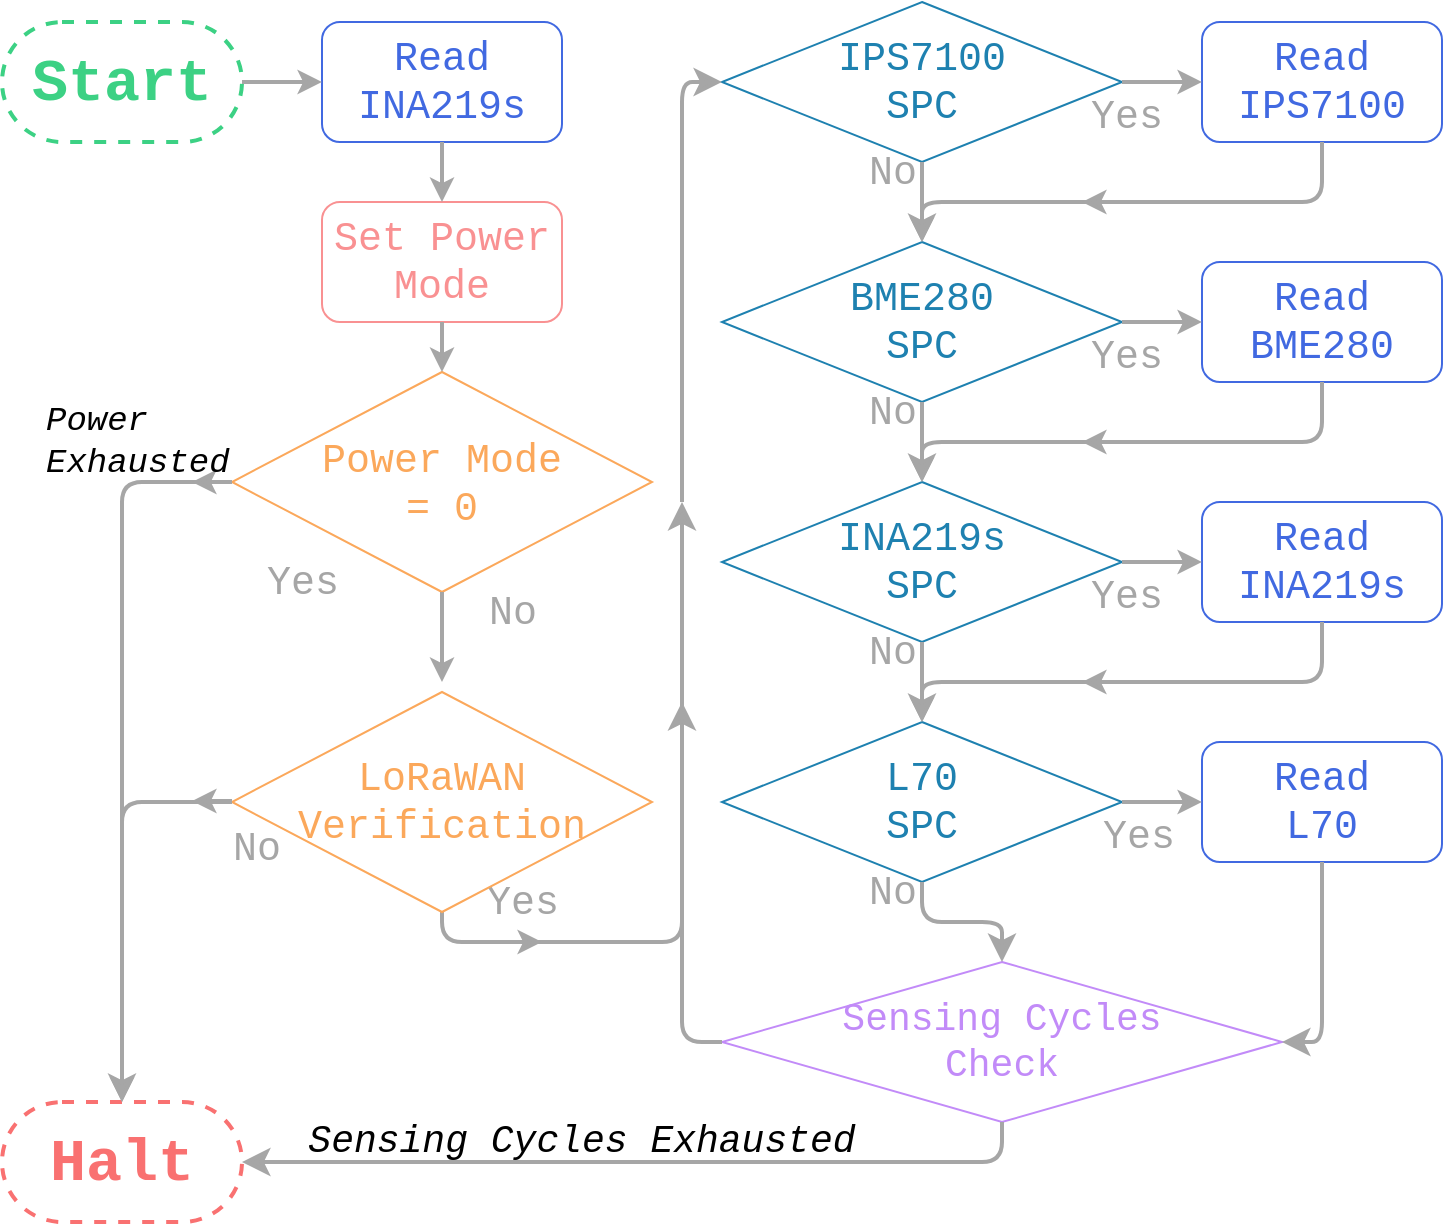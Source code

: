<mxfile version="26.0.8">
  <diagram name="Page-1" id="m-hdq2T-ttEnODXYo0wn">
    <mxGraphModel dx="1807" dy="1121" grid="1" gridSize="10" guides="1" tooltips="1" connect="1" arrows="1" fold="1" page="1" pageScale="1" pageWidth="1169" pageHeight="827" math="0" shadow="0">
      <root>
        <mxCell id="0" />
        <mxCell id="1" parent="0" />
        <mxCell id="Z7rAsoOcoWFiMxSJse_U-8" value="&lt;font face=&quot;Courier New&quot; style=&quot;font-size: 20px;&quot;&gt;No&lt;/font&gt;" style="edgeLabel;html=1;align=center;verticalAlign=middle;resizable=0;points=[];fontColor=#A6A6A6;" parent="1" vertex="1" connectable="0">
          <mxGeometry x="270" y="340.002" as="geometry">
            <mxPoint x="5" y="5" as="offset" />
          </mxGeometry>
        </mxCell>
        <mxCell id="Z7rAsoOcoWFiMxSJse_U-3" value="&lt;font face=&quot;Courier New&quot; style=&quot;font-size: 20px;&quot;&gt;No&lt;/font&gt;" style="edgeLabel;html=1;align=center;verticalAlign=middle;resizable=0;points=[];fontColor=#A6A6A6;" parent="1" vertex="1" connectable="0">
          <mxGeometry x="460" y="120.002" as="geometry">
            <mxPoint x="5" y="5" as="offset" />
          </mxGeometry>
        </mxCell>
        <mxCell id="Z7rAsoOcoWFiMxSJse_U-2" value="&lt;font face=&quot;Courier New&quot; style=&quot;font-size: 20px;&quot;&gt;No&lt;/font&gt;" style="edgeLabel;html=1;align=center;verticalAlign=middle;resizable=0;points=[];fontColor=#A6A6A6;" parent="1" vertex="1" connectable="0">
          <mxGeometry x="460" y="240.002" as="geometry">
            <mxPoint x="5" y="5" as="offset" />
          </mxGeometry>
        </mxCell>
        <mxCell id="Z7rAsoOcoWFiMxSJse_U-1" value="&lt;font face=&quot;Courier New&quot; style=&quot;font-size: 20px;&quot;&gt;No&lt;/font&gt;" style="edgeLabel;html=1;align=center;verticalAlign=middle;resizable=0;points=[];fontColor=#A6A6A6;" parent="1" vertex="1" connectable="0">
          <mxGeometry x="460" y="360.002" as="geometry">
            <mxPoint x="5" y="5" as="offset" />
          </mxGeometry>
        </mxCell>
        <mxCell id="mAioPvJ35c6o3KTTYfeK-92" value="&lt;font face=&quot;Courier New&quot; style=&quot;font-size: 20px;&quot;&gt;No&lt;/font&gt;" style="edgeLabel;html=1;align=center;verticalAlign=middle;resizable=0;points=[];fontColor=#A6A6A6;" parent="1" vertex="1" connectable="0">
          <mxGeometry x="460" y="480.002" as="geometry">
            <mxPoint x="5" y="5" as="offset" />
          </mxGeometry>
        </mxCell>
        <mxCell id="mAioPvJ35c6o3KTTYfeK-108" value="&lt;span style=&quot;font-family: &amp;quot;Courier New&amp;quot;; font-size: 20px;&quot;&gt;Yes&lt;/span&gt;" style="edgeLabel;html=1;align=center;verticalAlign=middle;resizable=0;points=[];fontColor=#A6A6A6;" parent="1" vertex="1" connectable="0">
          <mxGeometry x="280" y="490.002" as="geometry" />
        </mxCell>
        <mxCell id="mAioPvJ35c6o3KTTYfeK-102" value="&lt;span style=&quot;font-family: &amp;quot;Courier New&amp;quot;; font-size: 20px;&quot;&gt;No&lt;/span&gt;" style="edgeLabel;html=1;align=center;verticalAlign=middle;resizable=0;points=[];fontColor=#A6A6A6;" parent="1" vertex="1" connectable="0">
          <mxGeometry x="170" y="450.002" as="geometry">
            <mxPoint x="-23" y="13" as="offset" />
          </mxGeometry>
        </mxCell>
        <mxCell id="mAioPvJ35c6o3KTTYfeK-101" value="&lt;span style=&quot;font-family: &amp;quot;Courier New&amp;quot;; font-size: 20px;&quot;&gt;Yes&lt;/span&gt;" style="edgeLabel;html=1;align=center;verticalAlign=middle;resizable=0;points=[];fontColor=#A6A6A6;" parent="1" vertex="1" connectable="0">
          <mxGeometry x="170" y="330.002" as="geometry" />
        </mxCell>
        <mxCell id="mAioPvJ35c6o3KTTYfeK-96" value="&lt;font face=&quot;Courier New&quot; style=&quot;font-size: 20px;&quot;&gt;Yes&lt;/font&gt;" style="edgeLabel;html=1;align=center;verticalAlign=middle;resizable=0;points=[];fontColor=#A6A6A6;" parent="1" vertex="1" connectable="0">
          <mxGeometry x="584" y="350.002" as="geometry">
            <mxPoint x="-2" y="-13" as="offset" />
          </mxGeometry>
        </mxCell>
        <mxCell id="mAioPvJ35c6o3KTTYfeK-95" value="&lt;font face=&quot;Courier New&quot; style=&quot;font-size: 20px;&quot;&gt;Yes&lt;/font&gt;" style="edgeLabel;html=1;align=center;verticalAlign=middle;resizable=0;points=[];fontColor=#A6A6A6;" parent="1" vertex="1" connectable="0">
          <mxGeometry x="584" y="230.002" as="geometry">
            <mxPoint x="-2" y="-13" as="offset" />
          </mxGeometry>
        </mxCell>
        <mxCell id="mAioPvJ35c6o3KTTYfeK-94" value="&lt;font face=&quot;Courier New&quot; style=&quot;font-size: 20px;&quot;&gt;Yes&lt;/font&gt;" style="edgeLabel;html=1;align=center;verticalAlign=middle;resizable=0;points=[];fontColor=#A6A6A6;" parent="1" vertex="1" connectable="0">
          <mxGeometry x="584" y="110.002" as="geometry">
            <mxPoint x="-2" y="-13" as="offset" />
          </mxGeometry>
        </mxCell>
        <mxCell id="mAioPvJ35c6o3KTTYfeK-2" value="&lt;font color=&quot;#3cd184&quot; size=&quot;1&quot; face=&quot;Courier New&quot;&gt;&lt;b style=&quot;font-size: 30px;&quot;&gt;Start&lt;/b&gt;&lt;/font&gt;" style="rounded=1;whiteSpace=wrap;html=1;arcSize=50;strokeColor=#3CD184;dashed=1;strokeWidth=2;" parent="1" vertex="1">
          <mxGeometry x="20" y="50" width="120" height="60" as="geometry" />
        </mxCell>
        <mxCell id="mAioPvJ35c6o3KTTYfeK-4" value="&lt;font color=&quot;#4169e1&quot; face=&quot;Courier New&quot; style=&quot;font-size: 20px;&quot;&gt;Read INA219s&lt;/font&gt;" style="rounded=1;whiteSpace=wrap;html=1;strokeColor=#4169E1;" parent="1" vertex="1">
          <mxGeometry x="180" y="50" width="120" height="60" as="geometry" />
        </mxCell>
        <mxCell id="mAioPvJ35c6o3KTTYfeK-5" value="&lt;span style=&quot;font-family: &amp;quot;Courier New&amp;quot;; font-size: 20px; background-color: rgb(255, 255, 255);&quot;&gt;&lt;font color=&quot;#f99192&quot;&gt;Set Power Mode&lt;/font&gt;&lt;/span&gt;" style="rounded=1;whiteSpace=wrap;html=1;fillColor=#FFFFFF;strokeColor=#f99192;" parent="1" vertex="1">
          <mxGeometry x="180" y="140" width="120" height="60" as="geometry" />
        </mxCell>
        <mxCell id="mAioPvJ35c6o3KTTYfeK-17" value="&lt;font color=&quot;#f97171&quot; size=&quot;1&quot; face=&quot;Courier New&quot;&gt;&lt;b style=&quot;font-size: 30px;&quot;&gt;Halt&lt;/b&gt;&lt;/font&gt;" style="rounded=1;whiteSpace=wrap;html=1;arcSize=50;strokeColor=#F97171;dashed=1;strokeWidth=2;" parent="1" vertex="1">
          <mxGeometry x="20" y="590" width="120" height="60" as="geometry" />
        </mxCell>
        <mxCell id="mAioPvJ35c6o3KTTYfeK-20" value="&lt;font style=&quot;font-size: 20px;&quot;&gt;&lt;font color=&quot;#fba85b&quot; face=&quot;Courier New&quot;&gt;Power&amp;nbsp;&lt;/font&gt;&lt;span style=&quot;color: light-dark(rgb(251, 168, 91), rgb(144, 72, 6)); font-family: &amp;quot;Courier New&amp;quot;; background-color: transparent;&quot;&gt;Mode&lt;/span&gt;&lt;/font&gt;&lt;div&gt;&lt;div style=&quot;&quot;&gt;&lt;font color=&quot;#fba85b&quot; style=&quot;font-size: 20px;&quot; face=&quot;Courier New&quot;&gt;= 0&lt;/font&gt;&lt;/div&gt;&lt;/div&gt;" style="rhombus;whiteSpace=wrap;html=1;align=center;strokeColor=#FBA85B;" parent="1" vertex="1">
          <mxGeometry x="135" y="225" width="210" height="110" as="geometry" />
        </mxCell>
        <mxCell id="mAioPvJ35c6o3KTTYfeK-23" value="&lt;span style=&quot;font-family: &amp;quot;Courier New&amp;quot;; font-size: 20px;&quot;&gt;&lt;font color=&quot;#1e81b0&quot;&gt;BME280&lt;/font&gt;&lt;/span&gt;&lt;div&gt;&lt;span style=&quot;font-family: &amp;quot;Courier New&amp;quot;; font-size: 20px;&quot;&gt;&lt;font color=&quot;#1e81b0&quot;&gt;SPC&lt;/font&gt;&lt;/span&gt;&lt;/div&gt;" style="rhombus;whiteSpace=wrap;html=1;strokeColor=#1e81b0;" parent="1" vertex="1">
          <mxGeometry x="380" y="160" width="200" height="80" as="geometry" />
        </mxCell>
        <mxCell id="mAioPvJ35c6o3KTTYfeK-27" value="&lt;span style=&quot;font-family: &amp;quot;Courier New&amp;quot;; font-size: 20px;&quot;&gt;&lt;font color=&quot;#1e81b0&quot;&gt;IPS7100&lt;/font&gt;&lt;/span&gt;&lt;div&gt;&lt;span style=&quot;font-family: &amp;quot;Courier New&amp;quot;; font-size: 20px;&quot;&gt;&lt;font color=&quot;#1e81b0&quot;&gt;SPC&lt;/font&gt;&lt;/span&gt;&lt;/div&gt;" style="rhombus;whiteSpace=wrap;html=1;strokeColor=#1e81b0;" parent="1" vertex="1">
          <mxGeometry x="380" y="40" width="200" height="80" as="geometry" />
        </mxCell>
        <mxCell id="mAioPvJ35c6o3KTTYfeK-28" value="&lt;span style=&quot;font-family: &amp;quot;Courier New&amp;quot;; font-size: 20px;&quot;&gt;&lt;font color=&quot;#1e81b0&quot;&gt;INA219s&lt;/font&gt;&lt;/span&gt;&lt;div&gt;&lt;div&gt;&lt;span style=&quot;font-family: &amp;quot;Courier New&amp;quot;; font-size: 20px;&quot;&gt;&lt;font color=&quot;#1e81b0&quot;&gt;SPC&lt;/font&gt;&lt;/span&gt;&lt;/div&gt;&lt;/div&gt;" style="rhombus;whiteSpace=wrap;html=1;strokeColor=#1e81b0;" parent="1" vertex="1">
          <mxGeometry x="380" y="280" width="200" height="80" as="geometry" />
        </mxCell>
        <mxCell id="mAioPvJ35c6o3KTTYfeK-29" value="&lt;span style=&quot;font-family: &amp;quot;Courier New&amp;quot;; font-size: 20px;&quot;&gt;&lt;font color=&quot;#1e81b0&quot;&gt;L70&lt;/font&gt;&lt;/span&gt;&lt;div&gt;&lt;span style=&quot;font-family: &amp;quot;Courier New&amp;quot;; font-size: 20px;&quot;&gt;&lt;font color=&quot;#1e81b0&quot;&gt;SPC&lt;/font&gt;&lt;/span&gt;&lt;/div&gt;" style="rhombus;whiteSpace=wrap;html=1;strokeColor=#1e81b0;" parent="1" vertex="1">
          <mxGeometry x="380" y="400" width="200" height="80" as="geometry" />
        </mxCell>
        <mxCell id="mAioPvJ35c6o3KTTYfeK-31" value="&lt;font color=&quot;#4169e1&quot; face=&quot;Courier New&quot; style=&quot;font-size: 20px;&quot;&gt;Read IPS7100&lt;/font&gt;" style="rounded=1;whiteSpace=wrap;html=1;strokeColor=#4169E1;" parent="1" vertex="1">
          <mxGeometry x="620" y="50" width="120" height="60" as="geometry" />
        </mxCell>
        <mxCell id="mAioPvJ35c6o3KTTYfeK-32" value="&lt;font color=&quot;#4169e1&quot; face=&quot;Courier New&quot; style=&quot;font-size: 20px;&quot;&gt;Read BME280&lt;/font&gt;" style="rounded=1;whiteSpace=wrap;html=1;strokeColor=#4169E1;" parent="1" vertex="1">
          <mxGeometry x="620" y="170" width="120" height="60" as="geometry" />
        </mxCell>
        <mxCell id="mAioPvJ35c6o3KTTYfeK-33" value="&lt;font color=&quot;#4169e1&quot; face=&quot;Courier New&quot; style=&quot;font-size: 20px;&quot;&gt;Read INA219s&lt;/font&gt;" style="rounded=1;whiteSpace=wrap;html=1;strokeColor=#4169E1;" parent="1" vertex="1">
          <mxGeometry x="620" y="290" width="120" height="60" as="geometry" />
        </mxCell>
        <mxCell id="mAioPvJ35c6o3KTTYfeK-34" value="&lt;font color=&quot;#4169e1&quot; face=&quot;Courier New&quot; style=&quot;font-size: 20px;&quot;&gt;Read&lt;/font&gt;&lt;div&gt;&lt;font color=&quot;#4169e1&quot; face=&quot;Courier New&quot; style=&quot;font-size: 20px;&quot;&gt;L70&lt;/font&gt;&lt;/div&gt;" style="rounded=1;whiteSpace=wrap;html=1;strokeColor=#4169E1;" parent="1" vertex="1">
          <mxGeometry x="620" y="410" width="120" height="60" as="geometry" />
        </mxCell>
        <mxCell id="mAioPvJ35c6o3KTTYfeK-37" value="&lt;font style=&quot;font-size: 19px;&quot;&gt;&lt;font style=&quot;&quot;&gt;&lt;font color=&quot;#c28bf8&quot; face=&quot;Courier New&quot;&gt;Sensing&amp;nbsp;&lt;/font&gt;&lt;/font&gt;&lt;span style=&quot;color: light-dark(rgb(194, 139, 248), rgb(132, 84, 178)); font-family: &amp;quot;Courier New&amp;quot;; background-color: transparent;&quot;&gt;Cycles&lt;/span&gt;&lt;/font&gt;&lt;div&gt;&lt;font style=&quot;font-size: 19px;&quot; color=&quot;#c28bf8&quot; face=&quot;Courier New&quot;&gt;Check&lt;/font&gt;&lt;/div&gt;" style="rhombus;whiteSpace=wrap;html=1;align=center;strokeColor=#C28BF8;fillColor=#FFFFFF;" parent="1" vertex="1">
          <mxGeometry x="380" y="520" width="280" height="80" as="geometry" />
        </mxCell>
        <mxCell id="mAioPvJ35c6o3KTTYfeK-40" value="" style="endArrow=classic;html=1;rounded=0;exitX=1;exitY=0.5;exitDx=0;exitDy=0;entryX=0;entryY=0.5;entryDx=0;entryDy=0;strokeColor=#A6A6A6;strokeWidth=2;" parent="1" source="mAioPvJ35c6o3KTTYfeK-2" target="mAioPvJ35c6o3KTTYfeK-4" edge="1">
          <mxGeometry width="50" height="50" relative="1" as="geometry">
            <mxPoint x="560" y="340" as="sourcePoint" />
            <mxPoint x="610" y="290" as="targetPoint" />
          </mxGeometry>
        </mxCell>
        <mxCell id="mAioPvJ35c6o3KTTYfeK-41" value="" style="endArrow=classic;html=1;rounded=0;exitX=0.5;exitY=1;exitDx=0;exitDy=0;entryX=0.5;entryY=0;entryDx=0;entryDy=0;fontColor=#999999;strokeColor=#A6A6A6;strokeWidth=2;" parent="1" source="mAioPvJ35c6o3KTTYfeK-4" target="mAioPvJ35c6o3KTTYfeK-5" edge="1">
          <mxGeometry width="50" height="50" relative="1" as="geometry">
            <mxPoint x="170" y="90" as="sourcePoint" />
            <mxPoint x="210" y="90" as="targetPoint" />
            <Array as="points" />
          </mxGeometry>
        </mxCell>
        <mxCell id="mAioPvJ35c6o3KTTYfeK-42" value="" style="endArrow=classic;html=1;rounded=0;exitX=0.5;exitY=1;exitDx=0;exitDy=0;entryX=0.5;entryY=0;entryDx=0;entryDy=0;fontColor=#999999;strokeColor=#A6A6A6;strokeWidth=2;" parent="1" source="mAioPvJ35c6o3KTTYfeK-5" target="mAioPvJ35c6o3KTTYfeK-20" edge="1">
          <mxGeometry width="50" height="50" relative="1" as="geometry">
            <mxPoint x="270" y="120" as="sourcePoint" />
            <mxPoint x="270" y="180" as="targetPoint" />
          </mxGeometry>
        </mxCell>
        <mxCell id="mAioPvJ35c6o3KTTYfeK-47" value="" style="endArrow=classic;html=1;rounded=1;exitX=0;exitY=0.5;exitDx=0;exitDy=0;entryX=0.5;entryY=0;entryDx=0;entryDy=0;curved=0;strokeColor=#A6A6A6;strokeWidth=2;fontColor=#666666;" parent="1" source="BkMhLgje31TshdvR0XzI-3" target="mAioPvJ35c6o3KTTYfeK-17" edge="1">
          <mxGeometry width="50" height="50" relative="1" as="geometry">
            <mxPoint x="160" y="440" as="sourcePoint" />
            <mxPoint x="150" y="350" as="targetPoint" />
            <Array as="points">
              <mxPoint x="80" y="440" />
              <mxPoint x="80" y="510" />
              <mxPoint x="80" y="550" />
            </Array>
          </mxGeometry>
        </mxCell>
        <mxCell id="mAioPvJ35c6o3KTTYfeK-54" value="" style="endArrow=classic;html=1;rounded=0;exitX=0.5;exitY=1;exitDx=0;exitDy=0;fontColor=#666666;strokeColor=#A6A6A6;strokeWidth=2;" parent="1" source="mAioPvJ35c6o3KTTYfeK-20" edge="1">
          <mxGeometry width="50" height="50" relative="1" as="geometry">
            <mxPoint x="560" y="340" as="sourcePoint" />
            <mxPoint x="240" y="380" as="targetPoint" />
          </mxGeometry>
        </mxCell>
        <mxCell id="mAioPvJ35c6o3KTTYfeK-56" value="" style="edgeStyle=elbowEdgeStyle;elbow=vertical;endArrow=classic;html=1;rounded=1;endSize=8;startSize=8;exitX=0.5;exitY=1;exitDx=0;exitDy=0;curved=0;fontColor=#666666;strokeColor=#A6A6A6;strokeWidth=2;" parent="1" edge="1">
          <mxGeometry width="50" height="50" relative="1" as="geometry">
            <mxPoint x="240" y="480" as="sourcePoint" />
            <mxPoint x="360" y="290" as="targetPoint" />
            <Array as="points">
              <mxPoint x="310" y="510" />
            </Array>
          </mxGeometry>
        </mxCell>
        <mxCell id="mAioPvJ35c6o3KTTYfeK-57" value="" style="edgeStyle=segmentEdgeStyle;endArrow=classic;html=1;curved=0;rounded=1;endSize=8;startSize=8;entryX=0;entryY=0.5;entryDx=0;entryDy=0;strokeColor=#A6A6A6;strokeWidth=2;fontColor=#666666;" parent="1" target="mAioPvJ35c6o3KTTYfeK-27" edge="1">
          <mxGeometry width="50" height="50" relative="1" as="geometry">
            <mxPoint x="360" y="290" as="sourcePoint" />
            <mxPoint x="400" y="130" as="targetPoint" />
            <Array as="points">
              <mxPoint x="360" y="80" />
            </Array>
          </mxGeometry>
        </mxCell>
        <mxCell id="mAioPvJ35c6o3KTTYfeK-60" value="" style="edgeStyle=segmentEdgeStyle;endArrow=classic;html=1;curved=0;rounded=1;endSize=8;startSize=8;entryX=0.5;entryY=0;entryDx=0;entryDy=0;strokeColor=#A6A6A6;fontColor=#666666;strokeWidth=2;" parent="1" source="mAioPvJ35c6o3KTTYfeK-20" edge="1">
          <mxGeometry width="50" height="50" relative="1" as="geometry">
            <mxPoint x="140" y="315" as="sourcePoint" />
            <mxPoint x="80" y="590" as="targetPoint" />
            <Array as="points">
              <mxPoint x="80" y="280" />
            </Array>
          </mxGeometry>
        </mxCell>
        <mxCell id="mAioPvJ35c6o3KTTYfeK-66" value="" style="endArrow=classic;html=1;rounded=0;strokeColor=#A6A6A6;fontColor=#666666;strokeWidth=2;" parent="1" edge="1">
          <mxGeometry width="50" height="50" relative="1" as="geometry">
            <mxPoint x="135" y="280.0" as="sourcePoint" />
            <mxPoint x="115" y="280.0" as="targetPoint" />
          </mxGeometry>
        </mxCell>
        <mxCell id="mAioPvJ35c6o3KTTYfeK-70" value="" style="endArrow=classic;html=1;rounded=0;strokeWidth=2;strokeColor=#A6A6A6;" parent="1" edge="1">
          <mxGeometry width="50" height="50" relative="1" as="geometry">
            <mxPoint x="270" y="510" as="sourcePoint" />
            <mxPoint x="290" y="510" as="targetPoint" />
          </mxGeometry>
        </mxCell>
        <mxCell id="mAioPvJ35c6o3KTTYfeK-71" value="" style="endArrow=classic;html=1;rounded=0;exitX=0.5;exitY=1;exitDx=0;exitDy=0;entryX=0.5;entryY=0;entryDx=0;entryDy=0;fontColor=#666666;strokeWidth=2;strokeColor=#A6A6A6;" parent="1" edge="1">
          <mxGeometry width="50" height="50" relative="1" as="geometry">
            <mxPoint x="480" y="360" as="sourcePoint" />
            <mxPoint x="480" y="400" as="targetPoint" />
          </mxGeometry>
        </mxCell>
        <mxCell id="mAioPvJ35c6o3KTTYfeK-73" value="" style="endArrow=classic;html=1;rounded=0;exitX=0.5;exitY=1;exitDx=0;exitDy=0;entryX=0.5;entryY=0;entryDx=0;entryDy=0;strokeColor=#A6A6A6;strokeWidth=2;fontColor=#666666;" parent="1" source="mAioPvJ35c6o3KTTYfeK-23" target="mAioPvJ35c6o3KTTYfeK-28" edge="1">
          <mxGeometry width="50" height="50" relative="1" as="geometry">
            <mxPoint x="490" y="240" as="sourcePoint" />
            <mxPoint x="490" y="280" as="targetPoint" />
          </mxGeometry>
        </mxCell>
        <mxCell id="mAioPvJ35c6o3KTTYfeK-75" value="" style="endArrow=classic;html=1;rounded=0;exitX=0.5;exitY=1;exitDx=0;exitDy=0;entryX=0.5;entryY=0;entryDx=0;entryDy=0;strokeColor=#A6A6A6;strokeWidth=2;fontColor=#666666;" parent="1" edge="1">
          <mxGeometry width="50" height="50" relative="1" as="geometry">
            <mxPoint x="480" y="120" as="sourcePoint" />
            <mxPoint x="480" y="160" as="targetPoint" />
          </mxGeometry>
        </mxCell>
        <mxCell id="mAioPvJ35c6o3KTTYfeK-77" value="" style="edgeStyle=elbowEdgeStyle;elbow=vertical;endArrow=classic;html=1;curved=0;rounded=1;endSize=8;startSize=8;exitX=0.5;exitY=1;exitDx=0;exitDy=0;flowAnimation=0;shadow=0;strokeColor=#A6A6A6;strokeWidth=2;fontColor=#A6A6A6;" parent="1" source="mAioPvJ35c6o3KTTYfeK-31" edge="1">
          <mxGeometry width="50" height="50" relative="1" as="geometry">
            <mxPoint x="780" y="190" as="sourcePoint" />
            <mxPoint x="480" y="160" as="targetPoint" />
            <Array as="points">
              <mxPoint x="580" y="140" />
            </Array>
          </mxGeometry>
        </mxCell>
        <mxCell id="mAioPvJ35c6o3KTTYfeK-78" value="" style="edgeStyle=elbowEdgeStyle;elbow=vertical;endArrow=classic;html=1;curved=0;rounded=1;endSize=8;startSize=8;exitX=0.5;exitY=1;exitDx=0;exitDy=0;entryX=0.5;entryY=0;entryDx=0;entryDy=0;strokeColor=#A6A6A6;strokeWidth=2;fontColor=#A6A6A6;" parent="1" source="mAioPvJ35c6o3KTTYfeK-32" target="mAioPvJ35c6o3KTTYfeK-28" edge="1">
          <mxGeometry width="50" height="50" relative="1" as="geometry">
            <mxPoint x="660" y="210" as="sourcePoint" />
            <mxPoint x="480" y="268" as="targetPoint" />
            <Array as="points">
              <mxPoint x="570" y="260" />
              <mxPoint x="560" y="240" />
            </Array>
          </mxGeometry>
        </mxCell>
        <mxCell id="mAioPvJ35c6o3KTTYfeK-79" value="" style="edgeStyle=elbowEdgeStyle;elbow=vertical;endArrow=classic;html=1;curved=0;rounded=1;endSize=8;startSize=8;exitX=0.5;exitY=1;exitDx=0;exitDy=0;entryX=0.5;entryY=0;entryDx=0;entryDy=0;strokeColor=#A6A6A6;strokeWidth=2;fontColor=#666666;" parent="1" source="mAioPvJ35c6o3KTTYfeK-33" target="mAioPvJ35c6o3KTTYfeK-29" edge="1">
          <mxGeometry width="50" height="50" relative="1" as="geometry">
            <mxPoint x="660" y="330" as="sourcePoint" />
            <mxPoint x="480" y="400" as="targetPoint" />
            <Array as="points">
              <mxPoint x="570" y="380" />
              <mxPoint x="560" y="360" />
            </Array>
          </mxGeometry>
        </mxCell>
        <mxCell id="mAioPvJ35c6o3KTTYfeK-81" value="" style="endArrow=classic;html=1;rounded=0;strokeWidth=2;strokeColor=#A6A6A6;" parent="1" edge="1">
          <mxGeometry width="50" height="50" relative="1" as="geometry">
            <mxPoint x="600" y="140" as="sourcePoint" />
            <mxPoint x="560" y="140" as="targetPoint" />
          </mxGeometry>
        </mxCell>
        <mxCell id="mAioPvJ35c6o3KTTYfeK-82" value="" style="endArrow=classic;html=1;rounded=0;strokeWidth=2;strokeColor=#A6A6A6;" parent="1" edge="1">
          <mxGeometry width="50" height="50" relative="1" as="geometry">
            <mxPoint x="600" y="260" as="sourcePoint" />
            <mxPoint x="560" y="260" as="targetPoint" />
          </mxGeometry>
        </mxCell>
        <mxCell id="mAioPvJ35c6o3KTTYfeK-83" value="" style="endArrow=classic;html=1;rounded=0;fontColor=#666666;strokeWidth=2;strokeColor=#A6A6A6;" parent="1" edge="1">
          <mxGeometry width="50" height="50" relative="1" as="geometry">
            <mxPoint x="600" y="380" as="sourcePoint" />
            <mxPoint x="560" y="380" as="targetPoint" />
          </mxGeometry>
        </mxCell>
        <mxCell id="mAioPvJ35c6o3KTTYfeK-84" value="" style="endArrow=classic;html=1;rounded=0;entryX=0;entryY=0.5;entryDx=0;entryDy=0;exitX=1;exitY=0.5;exitDx=0;exitDy=0;strokeColor=#A6A6A6;strokeWidth=2;fontColor=#666666;" parent="1" source="mAioPvJ35c6o3KTTYfeK-27" target="mAioPvJ35c6o3KTTYfeK-31" edge="1">
          <mxGeometry width="50" height="50" relative="1" as="geometry">
            <mxPoint x="620" y="280" as="sourcePoint" />
            <mxPoint x="580" y="280" as="targetPoint" />
          </mxGeometry>
        </mxCell>
        <mxCell id="mAioPvJ35c6o3KTTYfeK-85" value="" style="endArrow=classic;html=1;rounded=0;exitX=1;exitY=0.5;exitDx=0;exitDy=0;entryX=0;entryY=0.5;entryDx=0;entryDy=0;strokeWidth=2;strokeColor=#A6A6A6;" parent="1" source="mAioPvJ35c6o3KTTYfeK-23" target="mAioPvJ35c6o3KTTYfeK-32" edge="1">
          <mxGeometry width="50" height="50" relative="1" as="geometry">
            <mxPoint x="630" y="290" as="sourcePoint" />
            <mxPoint x="590" y="290" as="targetPoint" />
          </mxGeometry>
        </mxCell>
        <mxCell id="mAioPvJ35c6o3KTTYfeK-86" value="" style="endArrow=classic;html=1;rounded=0;exitX=1;exitY=0.5;exitDx=0;exitDy=0;entryX=0;entryY=0.5;entryDx=0;entryDy=0;strokeColor=#A6A6A6;strokeWidth=2;fontColor=#666666;" parent="1" source="mAioPvJ35c6o3KTTYfeK-28" target="mAioPvJ35c6o3KTTYfeK-33" edge="1">
          <mxGeometry width="50" height="50" relative="1" as="geometry">
            <mxPoint x="640" y="300" as="sourcePoint" />
            <mxPoint x="600" y="300" as="targetPoint" />
          </mxGeometry>
        </mxCell>
        <mxCell id="mAioPvJ35c6o3KTTYfeK-87" value="" style="endArrow=classic;html=1;rounded=0;entryX=0;entryY=0.5;entryDx=0;entryDy=0;exitX=1;exitY=0.5;exitDx=0;exitDy=0;strokeColor=#A6A6A6;strokeWidth=2;fontColor=#666666;" parent="1" source="mAioPvJ35c6o3KTTYfeK-29" target="mAioPvJ35c6o3KTTYfeK-34" edge="1">
          <mxGeometry width="50" height="50" relative="1" as="geometry">
            <mxPoint x="590" y="440" as="sourcePoint" />
            <mxPoint x="610" y="310" as="targetPoint" />
          </mxGeometry>
        </mxCell>
        <mxCell id="mAioPvJ35c6o3KTTYfeK-89" value="" style="edgeStyle=elbowEdgeStyle;elbow=vertical;endArrow=classic;html=1;curved=0;rounded=1;endSize=8;startSize=8;exitX=0.5;exitY=1;exitDx=0;exitDy=0;entryX=1;entryY=0.5;entryDx=0;entryDy=0;strokeColor=#A6A6A6;strokeWidth=2;fontColor=#666666;" parent="1" source="mAioPvJ35c6o3KTTYfeK-34" target="mAioPvJ35c6o3KTTYfeK-37" edge="1">
          <mxGeometry width="50" height="50" relative="1" as="geometry">
            <mxPoint x="690" y="560" as="sourcePoint" />
            <mxPoint x="740" y="510" as="targetPoint" />
            <Array as="points">
              <mxPoint x="660" y="560" />
              <mxPoint x="660" y="540" />
            </Array>
          </mxGeometry>
        </mxCell>
        <mxCell id="mAioPvJ35c6o3KTTYfeK-90" value="" style="edgeStyle=elbowEdgeStyle;elbow=horizontal;endArrow=classic;html=1;curved=0;rounded=1;endSize=8;startSize=8;exitX=0.5;exitY=1;exitDx=0;exitDy=0;entryX=1;entryY=0.5;entryDx=0;entryDy=0;strokeColor=#A6A6A6;strokeWidth=2;fontColor=#666666;" parent="1" source="mAioPvJ35c6o3KTTYfeK-37" target="mAioPvJ35c6o3KTTYfeK-17" edge="1">
          <mxGeometry width="50" height="50" relative="1" as="geometry">
            <mxPoint x="330" y="660" as="sourcePoint" />
            <mxPoint x="380" y="610" as="targetPoint" />
            <Array as="points">
              <mxPoint x="520" y="620" />
            </Array>
          </mxGeometry>
        </mxCell>
        <mxCell id="mAioPvJ35c6o3KTTYfeK-91" value="" style="edgeStyle=elbowEdgeStyle;elbow=vertical;endArrow=classic;html=1;curved=0;rounded=1;endSize=8;startSize=8;exitX=0.5;exitY=1;exitDx=0;exitDy=0;entryX=0.5;entryY=0;entryDx=0;entryDy=0;strokeColor=#A6A6A6;strokeWidth=2;fontColor=#666666;" parent="1" source="mAioPvJ35c6o3KTTYfeK-29" target="mAioPvJ35c6o3KTTYfeK-37" edge="1">
          <mxGeometry width="50" height="50" relative="1" as="geometry">
            <mxPoint x="420" y="580" as="sourcePoint" />
            <mxPoint x="470" y="520" as="targetPoint" />
            <Array as="points" />
          </mxGeometry>
        </mxCell>
        <mxCell id="mAioPvJ35c6o3KTTYfeK-97" value="&lt;font face=&quot;Courier New&quot; style=&quot;font-size: 20px;&quot;&gt;Yes&lt;/font&gt;" style="edgeLabel;html=1;align=center;verticalAlign=middle;resizable=0;points=[];fontColor=#A6A6A6;" parent="1" vertex="1" connectable="0">
          <mxGeometry x="590" y="470.002" as="geometry">
            <mxPoint x="-2" y="-13" as="offset" />
          </mxGeometry>
        </mxCell>
        <mxCell id="mAioPvJ35c6o3KTTYfeK-103" value="" style="edgeStyle=segmentEdgeStyle;endArrow=classic;html=1;curved=0;rounded=1;endSize=8;startSize=8;exitX=0;exitY=0.5;exitDx=0;exitDy=0;fontColor=#666666;strokeColor=#A6A6A6;strokeWidth=2;" parent="1" source="mAioPvJ35c6o3KTTYfeK-37" edge="1">
          <mxGeometry width="50" height="50" relative="1" as="geometry">
            <mxPoint x="330" y="590" as="sourcePoint" />
            <mxPoint x="360" y="390" as="targetPoint" />
          </mxGeometry>
        </mxCell>
        <mxCell id="mAioPvJ35c6o3KTTYfeK-105" value="&lt;font size=&quot;1&quot; face=&quot;Courier New&quot; style=&quot;&quot;&gt;&lt;i style=&quot;font-size: 19px;&quot;&gt;Sensing Cycles Exhausted&lt;/i&gt;&lt;/font&gt;" style="text;html=1;align=center;verticalAlign=middle;whiteSpace=wrap;rounded=0;" parent="1" vertex="1">
          <mxGeometry x="150" y="590" width="320" height="40" as="geometry" />
        </mxCell>
        <mxCell id="Z7rAsoOcoWFiMxSJse_U-13" value="&lt;font face=&quot;Courier New&quot; style=&quot;font-size: 17px;&quot;&gt;&lt;i style=&quot;&quot;&gt;Power&lt;/i&gt;&lt;/font&gt;&lt;div style=&quot;font-size: 17px;&quot;&gt;&lt;font face=&quot;Courier New&quot; style=&quot;font-size: 17px;&quot;&gt;&lt;i style=&quot;&quot;&gt;Exhausted&lt;/i&gt;&lt;/font&gt;&lt;/div&gt;" style="text;html=1;align=left;verticalAlign=middle;whiteSpace=wrap;rounded=0;rotation=0;" parent="1" vertex="1">
          <mxGeometry x="40" y="240" width="100" height="40" as="geometry" />
        </mxCell>
        <mxCell id="BkMhLgje31TshdvR0XzI-3" value="&lt;font style=&quot;color: rgb(251, 168, 91); font-size: 20px;&quot; face=&quot;Courier New&quot;&gt;LoRaWAN&lt;/font&gt;&lt;div&gt;&lt;font style=&quot;color: rgb(251, 168, 91); font-size: 20px;&quot; face=&quot;Courier New&quot;&gt;Verification&lt;/font&gt;&lt;/div&gt;" style="rhombus;whiteSpace=wrap;html=1;align=center;strokeColor=#FBA85B;" vertex="1" parent="1">
          <mxGeometry x="135" y="385" width="210" height="110" as="geometry" />
        </mxCell>
        <mxCell id="BkMhLgje31TshdvR0XzI-7" value="" style="endArrow=classic;html=1;rounded=0;strokeColor=#A6A6A6;fontColor=#666666;strokeWidth=2;" edge="1" parent="1">
          <mxGeometry width="50" height="50" relative="1" as="geometry">
            <mxPoint x="135" y="439.5" as="sourcePoint" />
            <mxPoint x="115" y="439.5" as="targetPoint" />
          </mxGeometry>
        </mxCell>
      </root>
    </mxGraphModel>
  </diagram>
</mxfile>
